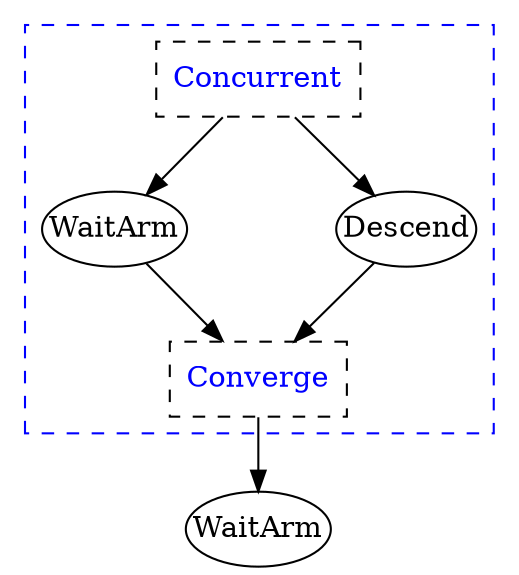 digraph G {
splines = true;
nodesep = 1.0;
subgraph "cluster_1e282535-e437-45a9-9d5c-2a392bf670f5" {
style = dashed;
color = blue;
"9d822570-d60d-4280-b7bd-d4c401793a19" [label = "Concurrent", shape = box, fontcolor = blue, style = dashed];
"bba4ef6e-84d4-4c9d-8132-35f45eecf103" [label = "Converge", shape = box, fontcolor = blue, style = dashed];
"f2df45ac-b754-4398-98ff-ac9b43714cc8" [label = "WaitArm", margin = 0];
"3acbe03c-6b43-46b7-9b22-15bd63614cff" [label = "Descend", margin = 0];
"9d822570-d60d-4280-b7bd-d4c401793a19" -> "f2df45ac-b754-4398-98ff-ac9b43714cc8";
"9d822570-d60d-4280-b7bd-d4c401793a19" -> "3acbe03c-6b43-46b7-9b22-15bd63614cff";
"f2df45ac-b754-4398-98ff-ac9b43714cc8" -> "bba4ef6e-84d4-4c9d-8132-35f45eecf103";
"3acbe03c-6b43-46b7-9b22-15bd63614cff" -> "bba4ef6e-84d4-4c9d-8132-35f45eecf103";
}
"8edd70e5-e4e6-4820-8983-dbe2a7fad544" [label = "WaitArm", margin = 0];
"bba4ef6e-84d4-4c9d-8132-35f45eecf103" -> "8edd70e5-e4e6-4820-8983-dbe2a7fad544";
}